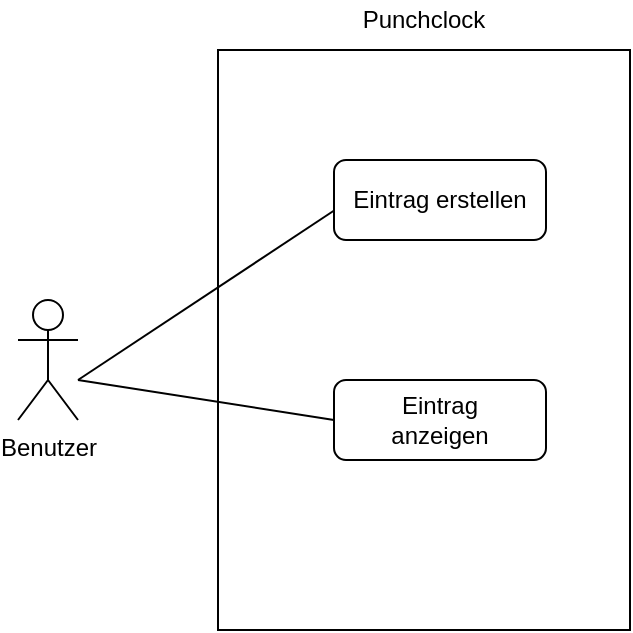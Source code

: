 <mxfile version="15.2.9" pages="2"><diagram id="6yf9C1xB0u3Feg82f47z" name="Anwendungsdiagramm"><mxGraphModel dx="1038" dy="536" grid="1" gridSize="10" guides="1" tooltips="1" connect="1" arrows="1" fold="1" page="1" pageScale="1" pageWidth="827" pageHeight="1169" math="0" shadow="0"><root><mxCell id="0"/><mxCell id="1" parent="0"/><mxCell id="936UP3i2SI1VieFnfMjQ-1" value="" style="rounded=0;whiteSpace=wrap;html=1;" vertex="1" parent="1"><mxGeometry x="250" y="75" width="206" height="290" as="geometry"/></mxCell><mxCell id="936UP3i2SI1VieFnfMjQ-2" value="Benutzer" style="shape=umlActor;verticalLabelPosition=bottom;verticalAlign=top;html=1;outlineConnect=0;" vertex="1" parent="1"><mxGeometry x="150" y="200" width="30" height="60" as="geometry"/></mxCell><mxCell id="936UP3i2SI1VieFnfMjQ-7" value="" style="endArrow=none;html=1;entryX=0;entryY=0.5;entryDx=0;entryDy=0;" edge="1" parent="1" target="QMe0vWZv09a2BLNPIj-9-4"><mxGeometry width="50" height="50" relative="1" as="geometry"><mxPoint x="180" y="240" as="sourcePoint"/><mxPoint x="314.5" y="315" as="targetPoint"/></mxGeometry></mxCell><mxCell id="936UP3i2SI1VieFnfMjQ-8" value="" style="endArrow=none;html=1;entryX=0;entryY=0.5;entryDx=0;entryDy=0;" edge="1" parent="1" target="936UP3i2SI1VieFnfMjQ-4"><mxGeometry width="50" height="50" relative="1" as="geometry"><mxPoint x="180" y="240" as="sourcePoint"/><mxPoint x="270" y="190" as="targetPoint"/></mxGeometry></mxCell><mxCell id="936UP3i2SI1VieFnfMjQ-9" value="Punchclock" style="text;html=1;strokeColor=none;fillColor=none;align=center;verticalAlign=middle;whiteSpace=wrap;rounded=0;" vertex="1" parent="1"><mxGeometry x="300.25" y="50" width="105.5" height="20" as="geometry"/></mxCell><mxCell id="QMe0vWZv09a2BLNPIj-9-6" value="" style="group" vertex="1" connectable="0" parent="1"><mxGeometry x="308" y="240" width="106" height="40" as="geometry"/></mxCell><mxCell id="QMe0vWZv09a2BLNPIj-9-4" value="" style="rounded=1;whiteSpace=wrap;html=1;" vertex="1" parent="QMe0vWZv09a2BLNPIj-9-6"><mxGeometry width="106" height="40" as="geometry"/></mxCell><mxCell id="QMe0vWZv09a2BLNPIj-9-5" value="Eintrag anzeigen" style="text;html=1;strokeColor=none;fillColor=none;align=center;verticalAlign=middle;whiteSpace=wrap;rounded=0;" vertex="1" parent="QMe0vWZv09a2BLNPIj-9-6"><mxGeometry x="8" y="10" width="90" height="20" as="geometry"/></mxCell><mxCell id="QMe0vWZv09a2BLNPIj-9-8" value="" style="group" vertex="1" connectable="0" parent="1"><mxGeometry x="308" y="130" width="106" height="40" as="geometry"/></mxCell><mxCell id="QMe0vWZv09a2BLNPIj-9-1" value="" style="rounded=1;whiteSpace=wrap;html=1;" vertex="1" parent="QMe0vWZv09a2BLNPIj-9-8"><mxGeometry width="106" height="40" as="geometry"/></mxCell><mxCell id="936UP3i2SI1VieFnfMjQ-4" value="Eintrag erstellen" style="text;html=1;strokeColor=none;fillColor=none;align=center;verticalAlign=middle;whiteSpace=wrap;rounded=0;" vertex="1" parent="QMe0vWZv09a2BLNPIj-9-8"><mxGeometry x="8" y="10" width="90" height="20" as="geometry"/></mxCell></root></mxGraphModel></diagram><diagram id="vfFT62RFp9EPcVHNz7Xc" name="Page-2"><mxGraphModel dx="1038" dy="536" grid="1" gridSize="10" guides="1" tooltips="1" connect="1" arrows="1" fold="1" page="1" pageScale="1" pageWidth="827" pageHeight="1169" math="0" shadow="0"><root><mxCell id="knte05IE2U37mDi_5mrK-0"/><mxCell id="knte05IE2U37mDi_5mrK-1" parent="knte05IE2U37mDi_5mrK-0"/><mxCell id="VJCK3TNqyiMvqvkmj4_p-0" value="Entry" style="swimlane;fontStyle=1;align=center;verticalAlign=middle;childLayout=stackLayout;horizontal=1;startSize=29;horizontalStack=0;resizeParent=1;resizeParentMax=0;resizeLast=0;collapsible=0;marginBottom=0;html=1;" vertex="1" parent="knte05IE2U37mDi_5mrK-1"><mxGeometry x="240" y="90" width="280" height="350" as="geometry"/></mxCell><mxCell id="VJCK3TNqyiMvqvkmj4_p-1" value="&lt;div align=&quot;left&quot;&gt;id: long&lt;/div&gt;&lt;div align=&quot;left&quot;&gt;checkIn: LocalDateTime&lt;/div&gt;&lt;div align=&quot;left&quot;&gt;checkOut: LocalDateTime&lt;br&gt;&lt;/div&gt;" style="text;html=1;strokeColor=none;fillColor=none;align=left;spacingLeft=4;spacingRight=4;overflow=hidden;rotatable=0;points=[[0,0.5],[1,0.5]];portConstraint=eastwest;" vertex="1" parent="VJCK3TNqyiMvqvkmj4_p-0"><mxGeometry y="29" width="280" height="91" as="geometry"/></mxCell><mxCell id="VJCK3TNqyiMvqvkmj4_p-2" value="&lt;div&gt;+ getId(): long&lt;/div&gt;&lt;div&gt;+ setSet(long id): void&lt;/div&gt;&lt;div&gt;&lt;div&gt;+ getCheckIn(): LocalDateTime&lt;/div&gt;&lt;div&gt;+ setCheckIn(string checkIn): void&lt;/div&gt;&lt;div&gt;&lt;div&gt;+getCheckOut(): LocalDateTime&lt;/div&gt;&lt;div&gt;+ setCheckOut(string checkOut): void&lt;/div&gt;&lt;/div&gt;&lt;/div&gt;" style="text;html=1;strokeColor=none;fillColor=none;align=left;spacingLeft=4;spacingRight=4;overflow=hidden;rotatable=0;points=[[0,0.5],[1,0.5]];portConstraint=eastwest;" vertex="1" parent="VJCK3TNqyiMvqvkmj4_p-0"><mxGeometry y="120" width="280" height="230" as="geometry"/></mxCell></root></mxGraphModel></diagram></mxfile>